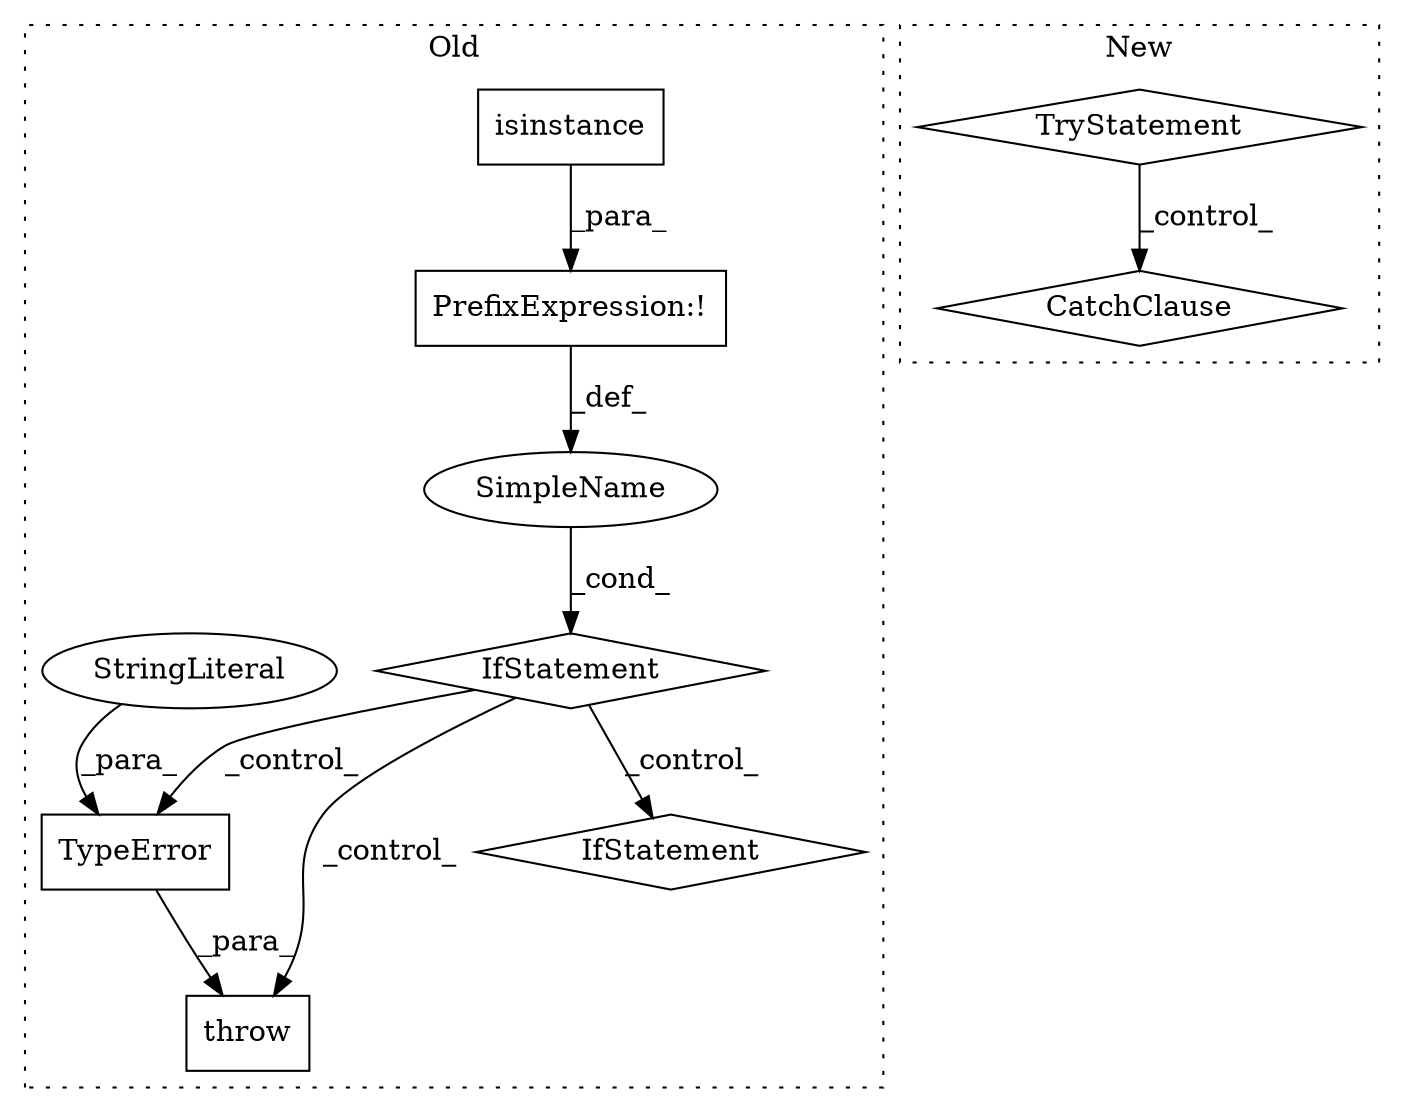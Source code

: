 digraph G {
subgraph cluster0 {
1 [label="TypeError" a="32" s="2149,2186" l="10,1" shape="box"];
3 [label="throw" a="53" s="2143" l="6" shape="box"];
5 [label="isinstance" a="32" s="2106,2132" l="11,1" shape="box"];
6 [label="IfStatement" a="25" s="2101,2133" l="4,2" shape="diamond"];
7 [label="SimpleName" a="42" s="" l="" shape="ellipse"];
8 [label="PrefixExpression:!" a="38" s="2105" l="1" shape="box"];
9 [label="IfStatement" a="25" s="2199,2220" l="4,2" shape="diamond"];
10 [label="StringLiteral" a="45" s="2159" l="27" shape="ellipse"];
label = "Old";
style="dotted";
}
subgraph cluster1 {
2 [label="CatchClause" a="12" s="3089,3123" l="15,2" shape="diamond"];
4 [label="TryStatement" a="54" s="3042" l="4" shape="diamond"];
label = "New";
style="dotted";
}
1 -> 3 [label="_para_"];
4 -> 2 [label="_control_"];
5 -> 8 [label="_para_"];
6 -> 3 [label="_control_"];
6 -> 9 [label="_control_"];
6 -> 1 [label="_control_"];
7 -> 6 [label="_cond_"];
8 -> 7 [label="_def_"];
10 -> 1 [label="_para_"];
}